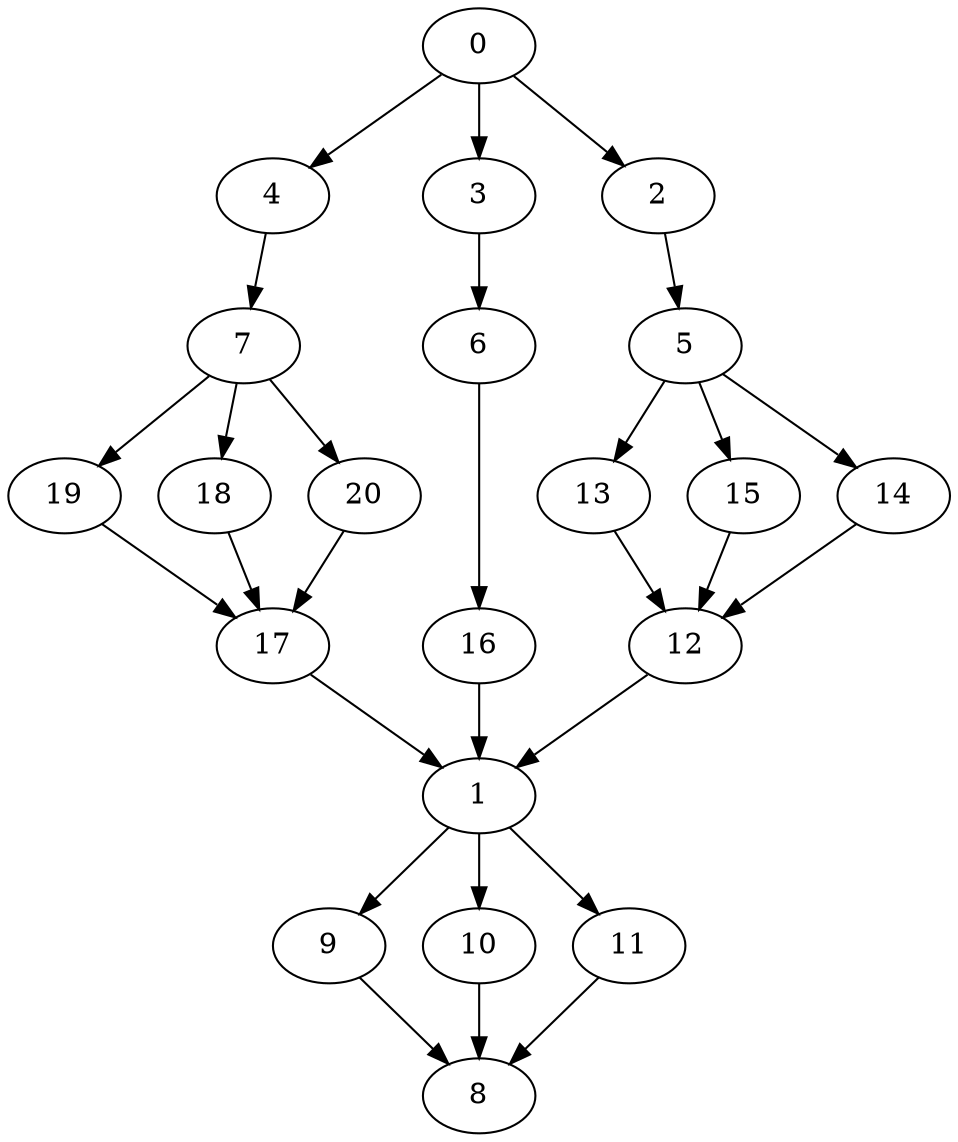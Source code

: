digraph "SeriesParallel-MaxBf-3_Nodes_21_CCR_0.10_WeightType_Random" {
	graph ["Duplicate states"=0,
		GraphType=S_P,
		"Max states in OPEN"=0,
		Modes="120000ms; topo-ordered tasks, ; Pruning: task equivalence, fixed order ready list, ; F-value: ; Optimisation: best schedule length (\
SL) optimisation on equal, ",
		NumberOfTasks=21,
		"Pruned using list schedule length"=10847029,
		"States removed from OPEN"=0,
		TargetSystem="Homogeneous-2",
		"Time to schedule (ms)"=8292,
		"Total idle time"=118,
		"Total schedule length"=826,
		"Total sequential time"=1437,
		"Total states created"=28977311
	];
	0	["Finish time"=46,
		Processor=0,
		"Start time"=0,
		Weight=46];
	4	["Finish time"=279,
		Processor=1,
		"Start time"=186,
		Weight=93];
	0 -> 4	[Weight=7];
	3	["Finish time"=162,
		Processor=0,
		"Start time"=46,
		Weight=116];
	0 -> 3	[Weight=5];
	2	["Finish time"=94,
		Processor=1,
		"Start time"=48,
		Weight=46];
	0 -> 2	[Weight=2];
	7	["Finish time"=347,
		Processor=0,
		"Start time"=301,
		Weight=46];
	4 -> 7	[Weight=8];
	6	["Finish time"=384,
		Processor=1,
		"Start time"=279,
		Weight=105];
	3 -> 6	[Weight=10];
	5	["Finish time"=140,
		Processor=1,
		"Start time"=94,
		Weight=46];
	2 -> 5	[Weight=6];
	19	["Finish time"=463,
		Processor=0,
		"Start time"=347,
		Weight=116];
	7 -> 19	[Weight=5];
	18	["Finish time"=523,
		Processor=1,
		"Start time"=442,
		Weight=81];
	7 -> 18	[Weight=7];
	20	["Finish time"=442,
		Processor=1,
		"Start time"=384,
		Weight=58];
	7 -> 20	[Weight=8];
	16	["Finish time"=568,
		Processor=0,
		"Start time"=463,
		Weight=105];
	6 -> 16	[Weight=4];
	13	["Finish time"=301,
		Processor=0,
		"Start time"=185,
		Weight=116];
	5 -> 13	[Weight=3];
	15	["Finish time"=186,
		Processor=1,
		"Start time"=140,
		Weight=46];
	5 -> 15	[Weight=3];
	14	["Finish time"=185,
		Processor=0,
		"Start time"=162,
		Weight=23];
	5 -> 14	[Weight=4];
	17	["Finish time"=593,
		Processor=1,
		"Start time"=523,
		Weight=70];
	19 -> 17	[Weight=7];
	18 -> 17	[Weight=3];
	12	["Finish time"=591,
		Processor=0,
		"Start time"=568,
		Weight=23];
	13 -> 12	[Weight=7];
	20 -> 17	[Weight=4];
	1	["Finish time"=652,
		Processor=1,
		"Start time"=594,
		Weight=58];
	16 -> 1	[Weight=6];
	15 -> 12	[Weight=4];
	17 -> 1	[Weight=5];
	14 -> 12	[Weight=7];
	12 -> 1	[Weight=3];
	9	["Finish time"=745,
		Processor=1,
		"Start time"=652,
		Weight=93];
	1 -> 9	[Weight=4];
	10	["Finish time"=729,
		Processor=0,
		"Start time"=683,
		Weight=46];
	1 -> 10	[Weight=3];
	11	["Finish time"=683,
		Processor=0,
		"Start time"=660,
		Weight=23];
	1 -> 11	[Weight=8];
	8	["Finish time"=826,
		Processor=1,
		"Start time"=745,
		Weight=81];
	9 -> 8	[Weight=2];
	10 -> 8	[Weight=2];
	11 -> 8	[Weight=7];
}
